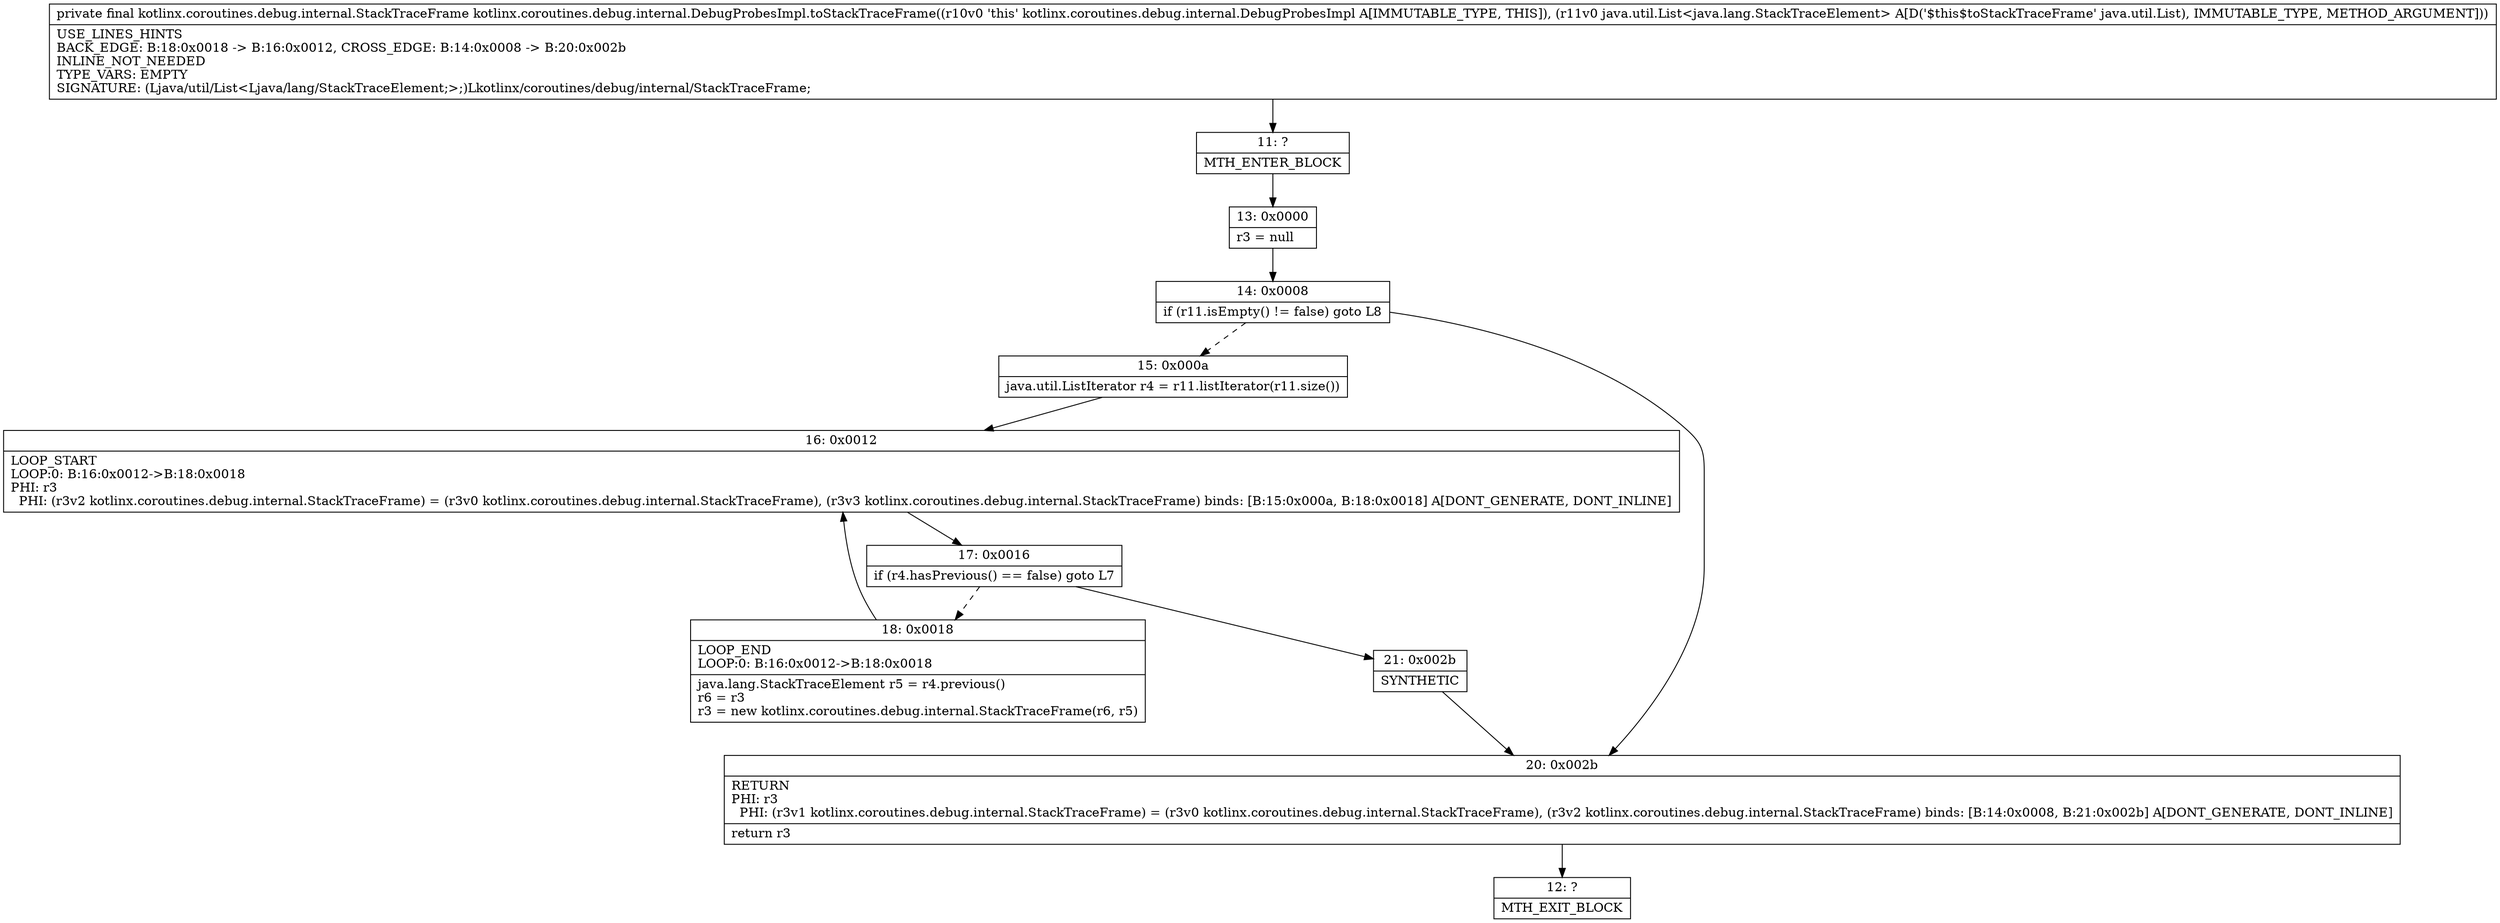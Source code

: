 digraph "CFG forkotlinx.coroutines.debug.internal.DebugProbesImpl.toStackTraceFrame(Ljava\/util\/List;)Lkotlinx\/coroutines\/debug\/internal\/StackTraceFrame;" {
Node_11 [shape=record,label="{11\:\ ?|MTH_ENTER_BLOCK\l}"];
Node_13 [shape=record,label="{13\:\ 0x0000|r3 = null\l}"];
Node_14 [shape=record,label="{14\:\ 0x0008|if (r11.isEmpty() != false) goto L8\l}"];
Node_15 [shape=record,label="{15\:\ 0x000a|java.util.ListIterator r4 = r11.listIterator(r11.size())\l}"];
Node_16 [shape=record,label="{16\:\ 0x0012|LOOP_START\lLOOP:0: B:16:0x0012\-\>B:18:0x0018\lPHI: r3 \l  PHI: (r3v2 kotlinx.coroutines.debug.internal.StackTraceFrame) = (r3v0 kotlinx.coroutines.debug.internal.StackTraceFrame), (r3v3 kotlinx.coroutines.debug.internal.StackTraceFrame) binds: [B:15:0x000a, B:18:0x0018] A[DONT_GENERATE, DONT_INLINE]\l}"];
Node_17 [shape=record,label="{17\:\ 0x0016|if (r4.hasPrevious() == false) goto L7\l}"];
Node_18 [shape=record,label="{18\:\ 0x0018|LOOP_END\lLOOP:0: B:16:0x0012\-\>B:18:0x0018\l|java.lang.StackTraceElement r5 = r4.previous()\lr6 = r3\lr3 = new kotlinx.coroutines.debug.internal.StackTraceFrame(r6, r5)\l}"];
Node_21 [shape=record,label="{21\:\ 0x002b|SYNTHETIC\l}"];
Node_20 [shape=record,label="{20\:\ 0x002b|RETURN\lPHI: r3 \l  PHI: (r3v1 kotlinx.coroutines.debug.internal.StackTraceFrame) = (r3v0 kotlinx.coroutines.debug.internal.StackTraceFrame), (r3v2 kotlinx.coroutines.debug.internal.StackTraceFrame) binds: [B:14:0x0008, B:21:0x002b] A[DONT_GENERATE, DONT_INLINE]\l|return r3\l}"];
Node_12 [shape=record,label="{12\:\ ?|MTH_EXIT_BLOCK\l}"];
MethodNode[shape=record,label="{private final kotlinx.coroutines.debug.internal.StackTraceFrame kotlinx.coroutines.debug.internal.DebugProbesImpl.toStackTraceFrame((r10v0 'this' kotlinx.coroutines.debug.internal.DebugProbesImpl A[IMMUTABLE_TYPE, THIS]), (r11v0 java.util.List\<java.lang.StackTraceElement\> A[D('$this$toStackTraceFrame' java.util.List), IMMUTABLE_TYPE, METHOD_ARGUMENT]))  | USE_LINES_HINTS\lBACK_EDGE: B:18:0x0018 \-\> B:16:0x0012, CROSS_EDGE: B:14:0x0008 \-\> B:20:0x002b\lINLINE_NOT_NEEDED\lTYPE_VARS: EMPTY\lSIGNATURE: (Ljava\/util\/List\<Ljava\/lang\/StackTraceElement;\>;)Lkotlinx\/coroutines\/debug\/internal\/StackTraceFrame;\l}"];
MethodNode -> Node_11;Node_11 -> Node_13;
Node_13 -> Node_14;
Node_14 -> Node_15[style=dashed];
Node_14 -> Node_20;
Node_15 -> Node_16;
Node_16 -> Node_17;
Node_17 -> Node_18[style=dashed];
Node_17 -> Node_21;
Node_18 -> Node_16;
Node_21 -> Node_20;
Node_20 -> Node_12;
}

